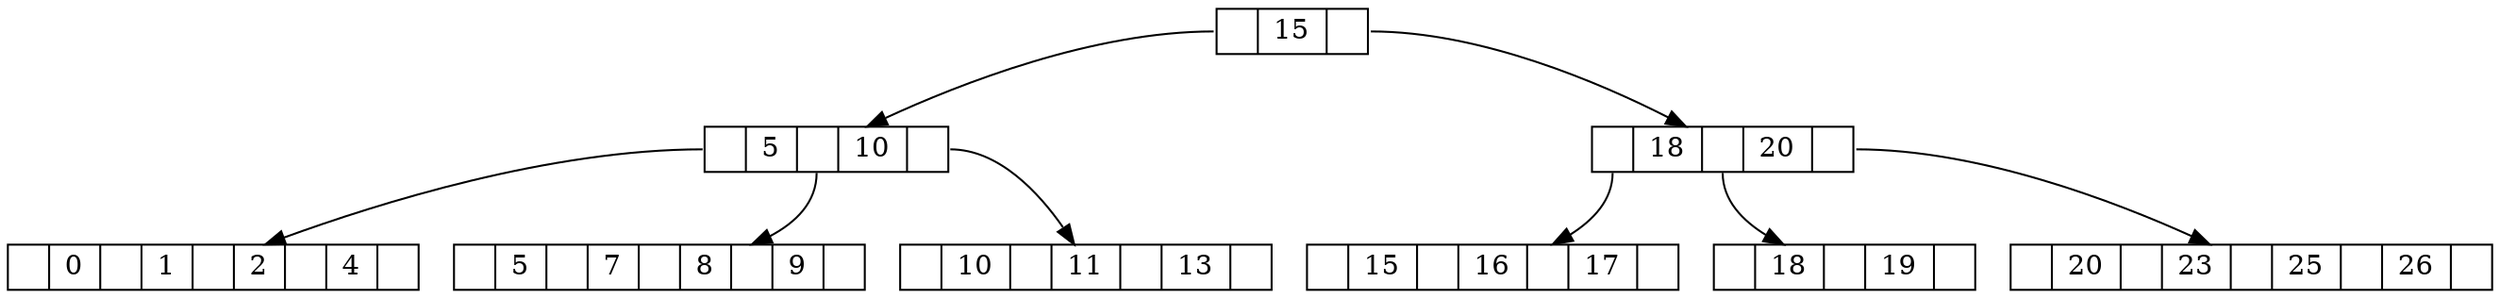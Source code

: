 digraph BPlusTree {
node [shape=record,height=.1];
node0[label ="<f0> |15|<f1>"];
"node0":f0 -> "node1""node0":f1 -> "node2"
node1[label ="<f0> |5|<f1> |10|<f2>"];
"node1":f0 -> "node3""node1":f1 -> "node4""node1":f2 -> "node5"
node2[label ="<f0> |18|<f1> |20|<f2>"];
"node2":f0 -> "node6""node2":f1 -> "node7""node2":f2 -> "node8"
node3[label ="<f0> |0|<f1> |1|<f2> |2|<f3> |4|<f4>"];

node4[label ="<f0> |5|<f1> |7|<f2> |8|<f3> |9|<f4>"];

node5[label ="<f0> |10|<f1> |11|<f2> |13|<f3>"];

node6[label ="<f0> |15|<f1> |16|<f2> |17|<f3>"];

node7[label ="<f0> |18|<f1> |19|<f2>"];

node8[label ="<f0> |20|<f1> |23|<f2> |25|<f3> |26|<f4>"];

}
